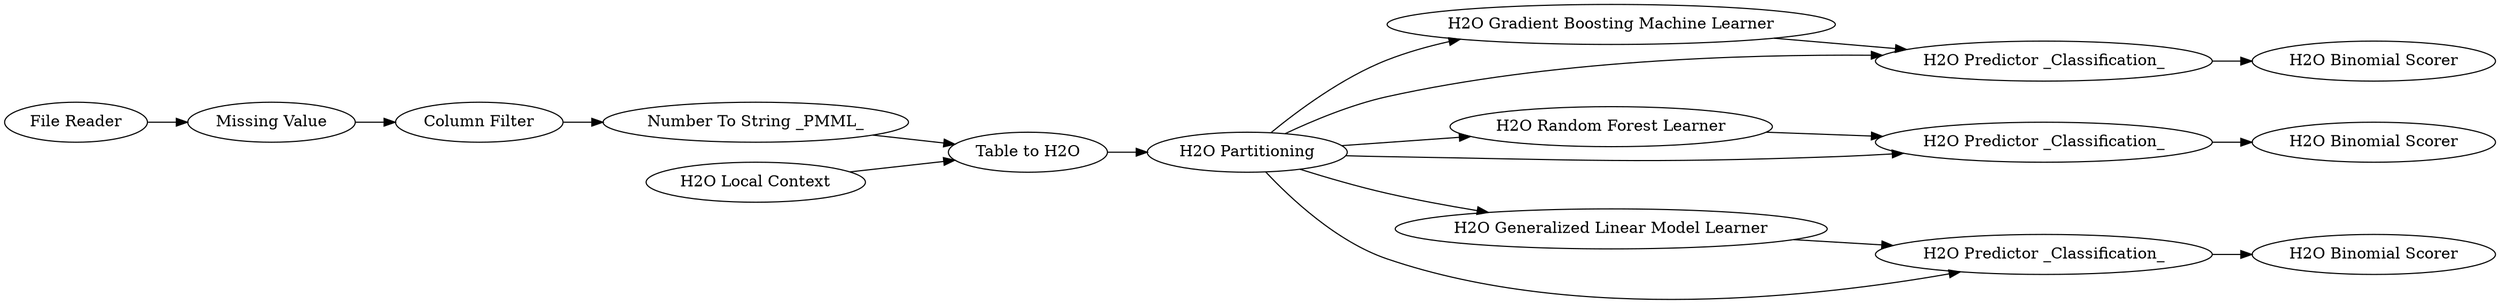 digraph {
	1 [label="File Reader"]
	2 [label="Missing Value"]
	3 [label="H2O Local Context"]
	5 [label="Column Filter"]
	6 [label="Table to H2O"]
	7 [label="H2O Gradient Boosting Machine Learner"]
	8 [label="H2O Partitioning"]
	9 [label="H2O Predictor _Classification_"]
	10 [label="H2O Binomial Scorer"]
	12 [label="Number To String _PMML_"]
	13 [label="H2O Random Forest Learner"]
	14 [label="H2O Binomial Scorer"]
	15 [label="H2O Predictor _Classification_"]
	16 [label="H2O Generalized Linear Model Learner"]
	17 [label="H2O Predictor _Classification_"]
	18 [label="H2O Binomial Scorer"]
	1 -> 2
	2 -> 5
	3 -> 6
	5 -> 12
	6 -> 8
	7 -> 9
	8 -> 7
	8 -> 9
	8 -> 13
	8 -> 15
	8 -> 16
	8 -> 17
	9 -> 10
	12 -> 6
	13 -> 15
	15 -> 14
	16 -> 17
	17 -> 18
	rankdir=LR
}

